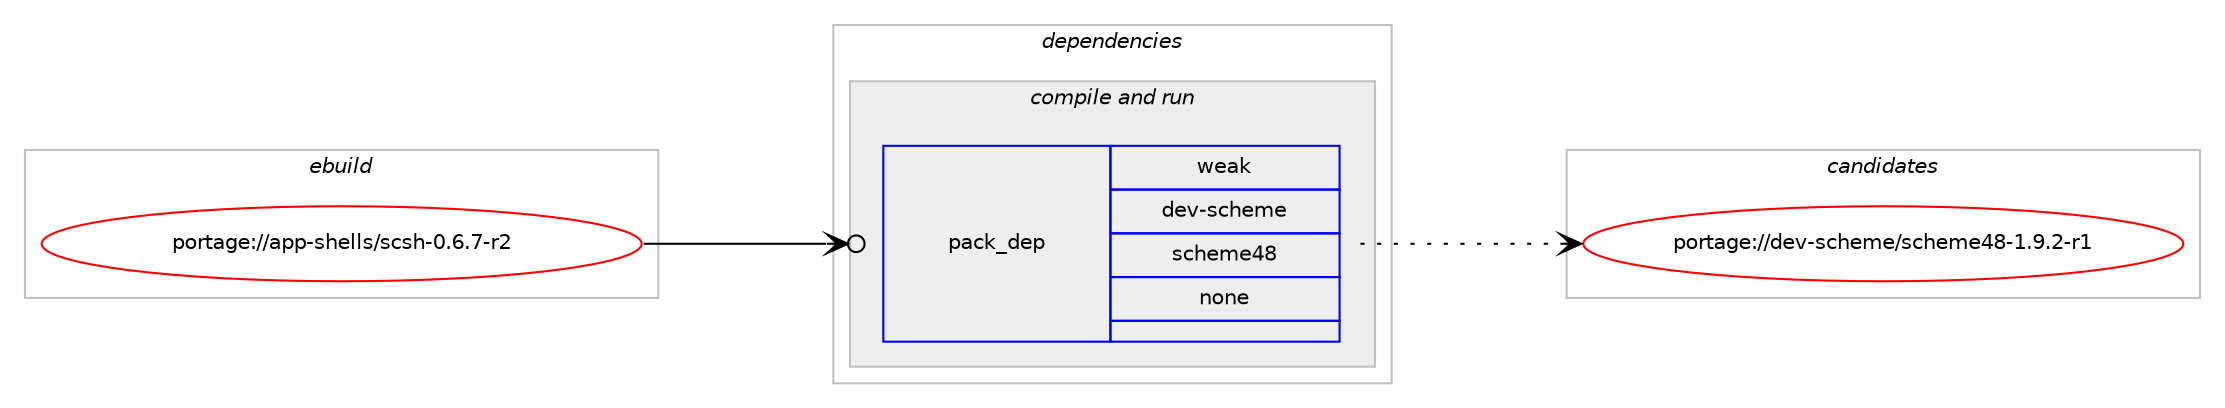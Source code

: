 digraph prolog {

# *************
# Graph options
# *************

newrank=true;
concentrate=true;
compound=true;
graph [rankdir=LR,fontname=Helvetica,fontsize=10,ranksep=1.5];#, ranksep=2.5, nodesep=0.2];
edge  [arrowhead=vee];
node  [fontname=Helvetica,fontsize=10];

# **********
# The ebuild
# **********

subgraph cluster_leftcol {
color=gray;
rank=same;
label=<<i>ebuild</i>>;
id [label="portage://app-shells/scsh-0.6.7-r2", color=red, width=4, href="../app-shells/scsh-0.6.7-r2.svg"];
}

# ****************
# The dependencies
# ****************

subgraph cluster_midcol {
color=gray;
label=<<i>dependencies</i>>;
subgraph cluster_compile {
fillcolor="#eeeeee";
style=filled;
label=<<i>compile</i>>;
}
subgraph cluster_compileandrun {
fillcolor="#eeeeee";
style=filled;
label=<<i>compile and run</i>>;
subgraph pack31508 {
dependency42826 [label=<<TABLE BORDER="0" CELLBORDER="1" CELLSPACING="0" CELLPADDING="4" WIDTH="220"><TR><TD ROWSPAN="6" CELLPADDING="30">pack_dep</TD></TR><TR><TD WIDTH="110">weak</TD></TR><TR><TD>dev-scheme</TD></TR><TR><TD>scheme48</TD></TR><TR><TD>none</TD></TR><TR><TD></TD></TR></TABLE>>, shape=none, color=blue];
}
id:e -> dependency42826:w [weight=20,style="solid",arrowhead="odotvee"];
}
subgraph cluster_run {
fillcolor="#eeeeee";
style=filled;
label=<<i>run</i>>;
}
}

# **************
# The candidates
# **************

subgraph cluster_choices {
rank=same;
color=gray;
label=<<i>candidates</i>>;

subgraph choice31508 {
color=black;
nodesep=1;
choiceportage1001011184511599104101109101471159910410110910152564549465746504511449 [label="portage://dev-scheme/scheme48-1.9.2-r1", color=red, width=4,href="../dev-scheme/scheme48-1.9.2-r1.svg"];
dependency42826:e -> choiceportage1001011184511599104101109101471159910410110910152564549465746504511449:w [style=dotted,weight="100"];
}
}

}
